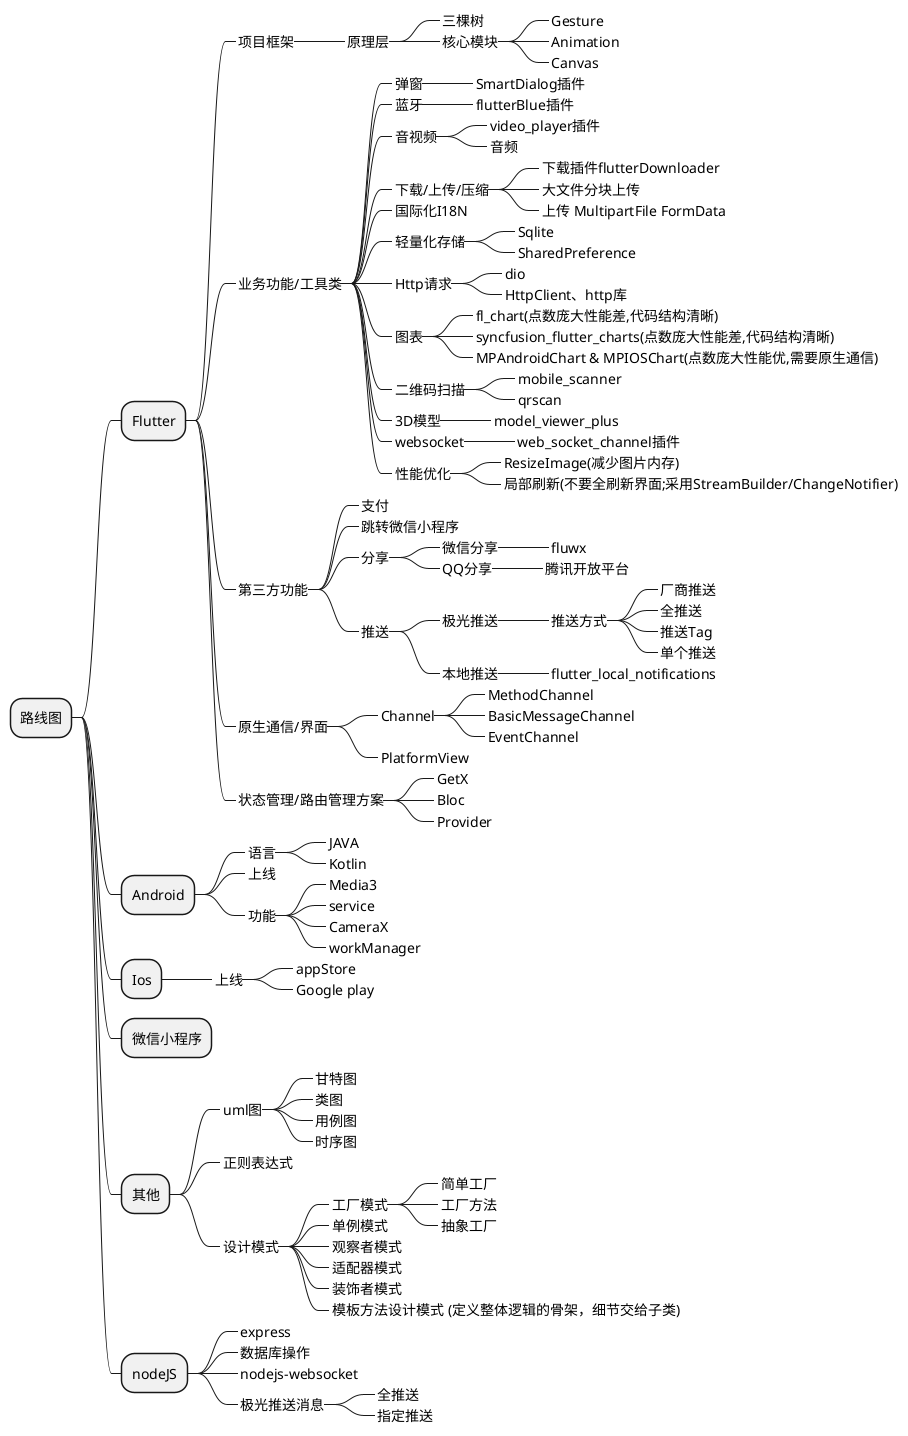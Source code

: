 @startmindmap
* 路线图

** Flutter
***_ 项目框架
****_ 原理层
*****_ 三棵树
*****_ 核心模块
******_ Gesture
******_ Animation
******_ Canvas

***_ 业务功能/工具类
****_ 弹窗
*****_ SmartDialog插件
****_ 蓝牙
*****_ flutterBlue插件
****_ 音视频
*****_ video_player插件
*****_ 音频
****_ 下载/上传/压缩
*****_ 下载插件flutterDownloader
*****_ 大文件分块上传
*****_ 上传 MultipartFile FormData
****_ 国际化I18N
****_ 轻量化存储
*****_ Sqlite
*****_ SharedPreference
****_ Http请求
*****_ dio
*****_ HttpClient、http库
****_ 图表
*****_ fl_chart(点数庞大性能差,代码结构清晰)
*****_ syncfusion_flutter_charts(点数庞大性能差,代码结构清晰)
*****_ MPAndroidChart & MPIOSChart(点数庞大性能优,需要原生通信)
****_ 二维码扫描
*****_ mobile_scanner
*****_ qrscan
****_ 3D模型
*****_ model_viewer_plus
****_ websocket
*****_ web_socket_channel插件
****_ 性能优化
*****_ ResizeImage(减少图片内存)
*****_ 局部刷新(不要全刷新界面;采用StreamBuilder/ChangeNotifier)

***_ 第三方功能
****_ 支付
****_ 跳转微信小程序
****_ 分享
*****_ 微信分享
******_ fluwx
*****_ QQ分享
******_ 腾讯开放平台
****_ 推送
*****_ 极光推送
******_ 推送方式
*******_ 厂商推送
*******_ 全推送
*******_ 推送Tag
*******_ 单个推送
*****_ 本地推送
******_ flutter_local_notifications

***_ 原生通信/界面
****_ Channel
*****_ MethodChannel
*****_ BasicMessageChannel
*****_ EventChannel

****_ PlatformView

***_ 状态管理/路由管理方案
****_ GetX
****_ Bloc
****_ Provider

** Android
***_ 语言
****_ JAVA
****_ Kotlin
***_ 上线
***_ 功能
****_ Media3
****_ service
****_ CameraX
****_ workManager

** Ios
***_ 上线
****_ appStore
****_ Google play

** 微信小程序

** 其他
***_ uml图
****_ 甘特图
****_ 类图
****_ 用例图
****_ 时序图
***_ 正则表达式
***_ 设计模式
****_ 工厂模式
*****_ 简单工厂
*****_ 工厂方法
*****_ 抽象工厂
****_ 单例模式
****_ 观察者模式
****_ 适配器模式
****_ 装饰者模式
****_ 模板方法设计模式 (定义整体逻辑的骨架，细节交给子类)

** nodeJS
***_ express
***_ 数据库操作
***_ nodejs-websocket
***_ 极光推送消息
****_ 全推送
****_ 指定推送
@endmindmap